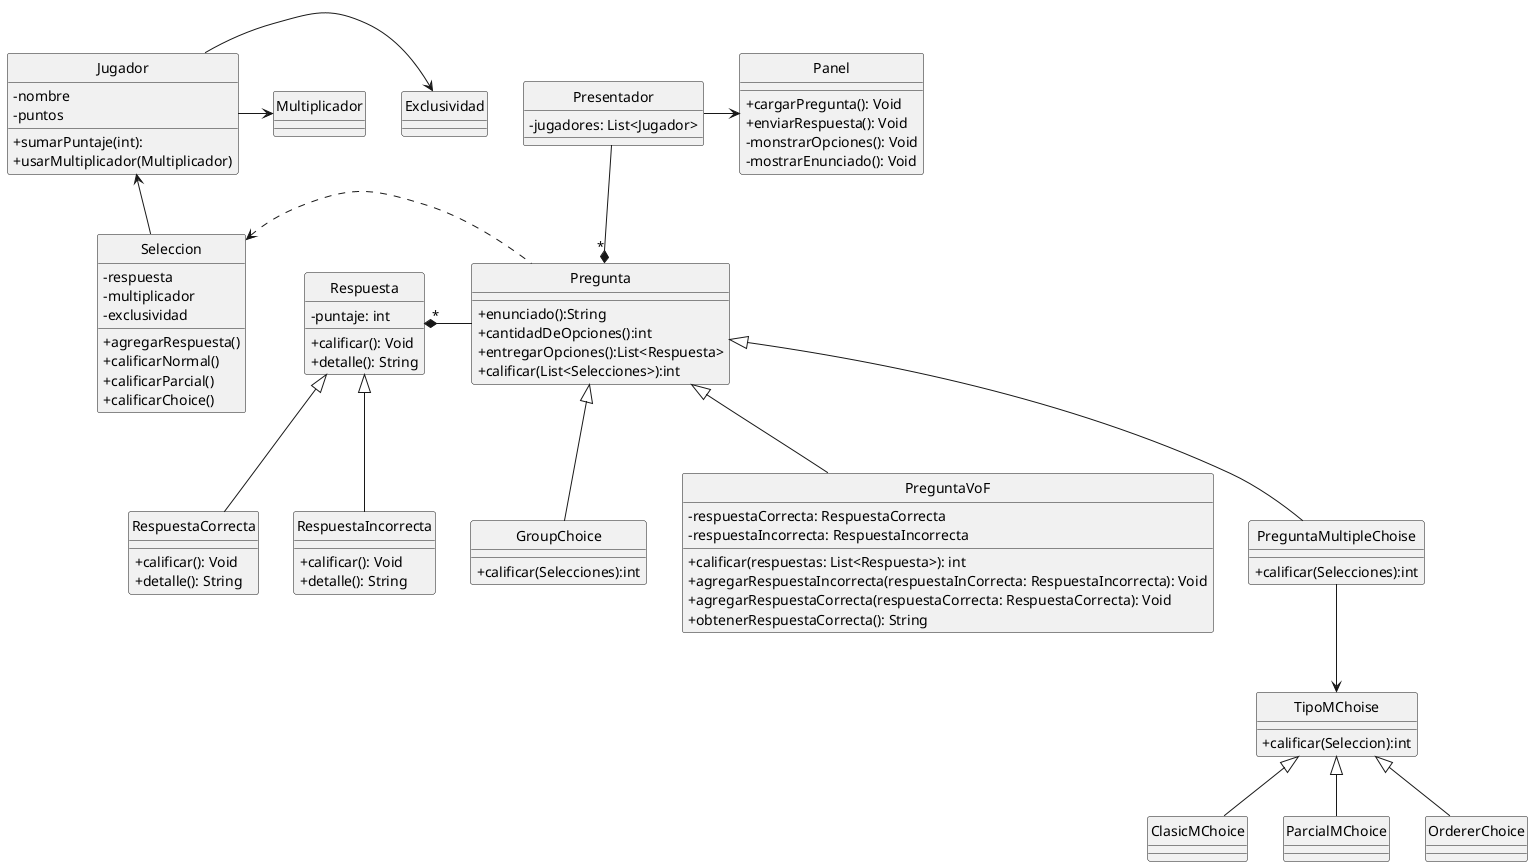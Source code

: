 @startuml
hide circle
skinparam classAttributeIconSize 0

'Clases
class Panel{
    +cargarPregunta(): Void
    +enviarRespuesta(): Void
    -monstrarOpciones(): Void
    -mostrarEnunciado(): Void
}

Class Presentador{
    -jugadores: List<Jugador>
}

Class Pregunta{
    +enunciado():String
    +cantidadDeOpciones():int
    +entregarOpciones():List<Respuesta>
    +calificar(List<Selecciones>):int
}

Class Respuesta{
    -puntaje: int
    +calificar(): Void
    +detalle(): String
}

Class RespuestaCorrecta{
    +calificar(): Void
    +detalle(): String
}

Class RespuestaIncorrecta{
    +calificar(): Void
    +detalle(): String
}

Class PreguntaVoF{
    -respuestaCorrecta: RespuestaCorrecta
    -respuestaIncorrecta: RespuestaIncorrecta
    +calificar(respuestas: List<Respuesta>): int
    +agregarRespuestaIncorrecta(respuestaInCorrecta: RespuestaIncorrecta): Void
    +agregarRespuestaCorrecta(respuestaCorrecta: RespuestaCorrecta): Void
    +obtenerRespuestaCorrecta(): String
}

Class PreguntaMultipleChoise{
    +calificar(Selecciones):int
}

Class GroupChoice{
    +calificar(Selecciones):int
}

Class TipoMChoise{
    +calificar(Seleccion):int
}

Class ClasicMChoice
Class ParcialMChoice
Class OrdererChoice

Class Seleccion{
    -respuesta
    -multiplicador
    -exclusividad
    +agregarRespuesta()
    +calificarNormal()
    +calificarParcial()
    +calificarChoice()
}

Class Jugador{
    -nombre
    -puntos
    +sumarPuntaje(int):
    +usarMultiplicador(Multiplicador)
}

Class Exclusividad
Class Multiplicador

'Relaciones
Panel <-left- Presentador
Presentador --* "*" Pregunta
Pregunta -left-* "*" Respuesta
RespuestaIncorrecta -up-|> Respuesta
RespuestaCorrecta -up-|> Respuesta
PreguntaVoF -up-|> Pregunta
PreguntaMultipleChoise -up-|> Pregunta
GroupChoice -up-|> Pregunta
PreguntaMultipleChoise -down-> TipoMChoise
ClasicMChoice -up-|> TipoMChoise
ParcialMChoice -up-|> TipoMChoise
OrdererChoice -up-|> TipoMChoise
Pregunta .left.> Seleccion
Seleccion -up-> Jugador
Jugador -right-> Exclusividad
Jugador -right-> Multiplicador

@enduml